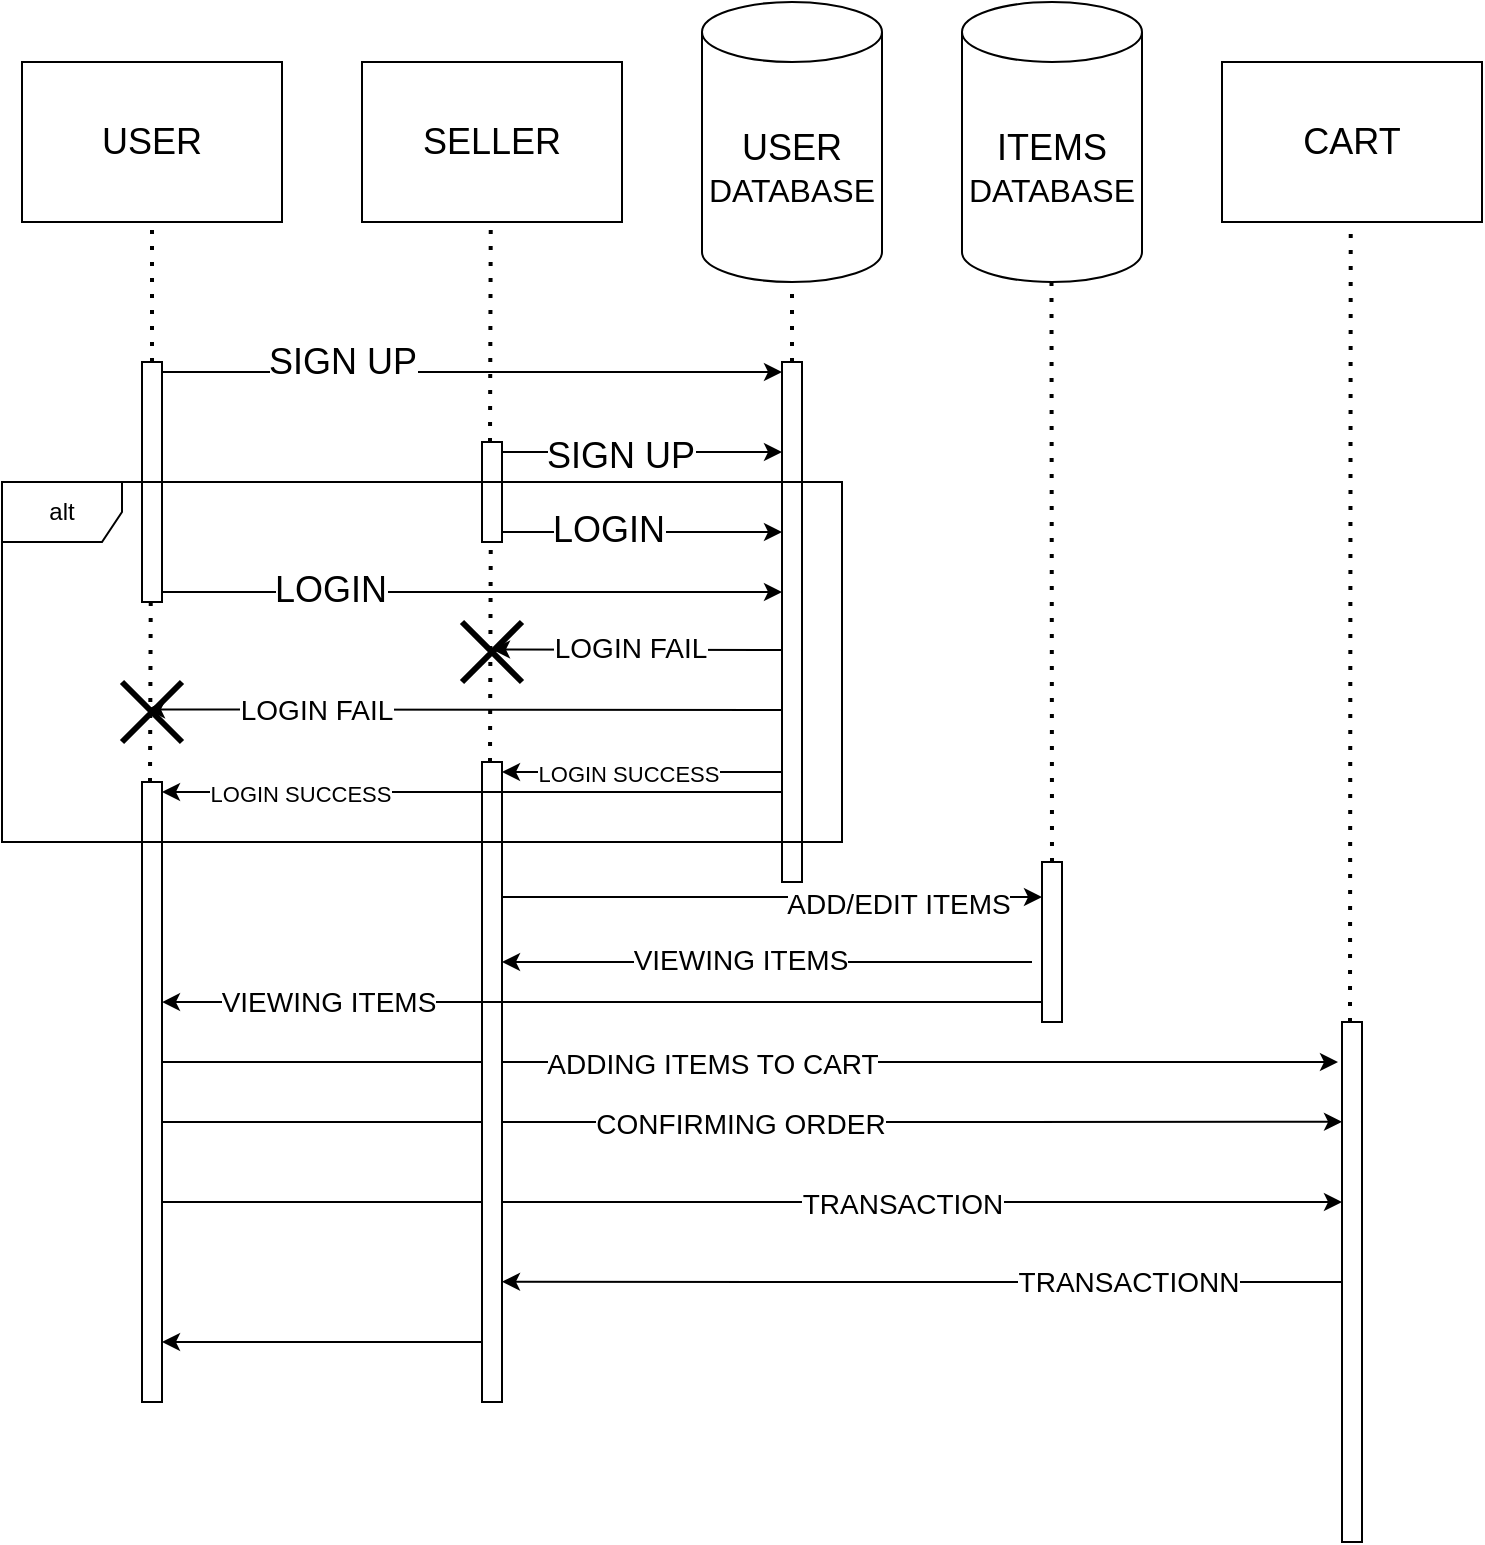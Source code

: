 <mxfile version="24.0.6" type="device">
  <diagram name="Page-1" id="3IN_Wm_pk4pfUz2HJIJY">
    <mxGraphModel dx="1120" dy="468" grid="1" gridSize="10" guides="1" tooltips="1" connect="1" arrows="1" fold="1" page="1" pageScale="1" pageWidth="850" pageHeight="1100" math="0" shadow="0">
      <root>
        <mxCell id="0" />
        <mxCell id="1" parent="0" />
        <mxCell id="n0juR0I3I-hSNoqRFljt-5" value="&lt;font style=&quot;font-size: 18px;&quot;&gt;USER&lt;/font&gt;" style="rounded=0;whiteSpace=wrap;html=1;" parent="1" vertex="1">
          <mxGeometry x="50" y="80" width="130" height="80" as="geometry" />
        </mxCell>
        <mxCell id="n0juR0I3I-hSNoqRFljt-6" value="&lt;font style=&quot;font-size: 18px;&quot;&gt;SELLER&lt;/font&gt;" style="rounded=0;whiteSpace=wrap;html=1;" parent="1" vertex="1">
          <mxGeometry x="220" y="80" width="130" height="80" as="geometry" />
        </mxCell>
        <mxCell id="n0juR0I3I-hSNoqRFljt-7" value="&lt;font style=&quot;font-size: 18px;&quot;&gt;USER&lt;/font&gt;&lt;div&gt;&lt;font size=&quot;3&quot;&gt;DATABASE&lt;/font&gt;&lt;/div&gt;" style="shape=cylinder3;whiteSpace=wrap;html=1;boundedLbl=1;backgroundOutline=1;size=15;" parent="1" vertex="1">
          <mxGeometry x="390" y="50" width="90" height="140" as="geometry" />
        </mxCell>
        <mxCell id="n0juR0I3I-hSNoqRFljt-8" value="&lt;font style=&quot;font-size: 18px;&quot;&gt;ITEMS&lt;/font&gt;&lt;div&gt;&lt;font size=&quot;3&quot;&gt;DATABASE&lt;/font&gt;&lt;/div&gt;" style="shape=cylinder3;whiteSpace=wrap;html=1;boundedLbl=1;backgroundOutline=1;size=15;" parent="1" vertex="1">
          <mxGeometry x="520" y="50" width="90" height="140" as="geometry" />
        </mxCell>
        <mxCell id="n0juR0I3I-hSNoqRFljt-9" value="&lt;font style=&quot;font-size: 18px;&quot;&gt;CART&lt;/font&gt;" style="rounded=0;whiteSpace=wrap;html=1;" parent="1" vertex="1">
          <mxGeometry x="650" y="80" width="130" height="80" as="geometry" />
        </mxCell>
        <mxCell id="n0juR0I3I-hSNoqRFljt-10" value="" style="endArrow=none;dashed=1;html=1;dashPattern=1 3;strokeWidth=2;rounded=0;entryX=0.5;entryY=1;entryDx=0;entryDy=0;" parent="1" target="n0juR0I3I-hSNoqRFljt-5" edge="1">
          <mxGeometry width="50" height="50" relative="1" as="geometry">
            <mxPoint x="115" y="230" as="sourcePoint" />
            <mxPoint x="420" y="340" as="targetPoint" />
          </mxGeometry>
        </mxCell>
        <mxCell id="n0juR0I3I-hSNoqRFljt-14" value="" style="endArrow=none;dashed=1;html=1;dashPattern=1 3;strokeWidth=2;rounded=0;entryX=0.5;entryY=1;entryDx=0;entryDy=0;entryPerimeter=0;" parent="1" target="n0juR0I3I-hSNoqRFljt-7" edge="1">
          <mxGeometry width="50" height="50" relative="1" as="geometry">
            <mxPoint x="435" y="230" as="sourcePoint" />
            <mxPoint x="420" y="340" as="targetPoint" />
          </mxGeometry>
        </mxCell>
        <mxCell id="n0juR0I3I-hSNoqRFljt-28" style="edgeStyle=orthogonalEdgeStyle;rounded=0;orthogonalLoop=1;jettySize=auto;html=1;curved=0;exitX=1;exitY=1;exitDx=0;exitDy=-5;exitPerimeter=0;" parent="1" source="n0juR0I3I-hSNoqRFljt-16" target="n0juR0I3I-hSNoqRFljt-18" edge="1">
          <mxGeometry relative="1" as="geometry">
            <mxPoint x="320" y="345" as="targetPoint" />
            <Array as="points">
              <mxPoint x="370" y="345" />
              <mxPoint x="370" y="345" />
            </Array>
          </mxGeometry>
        </mxCell>
        <mxCell id="n0juR0I3I-hSNoqRFljt-29" value="&lt;font style=&quot;font-size: 18px;&quot;&gt;LOGIN&lt;/font&gt;" style="edgeLabel;html=1;align=center;verticalAlign=middle;resizable=0;points=[];" parent="n0juR0I3I-hSNoqRFljt-28" vertex="1" connectable="0">
          <mxGeometry x="-0.46" y="1" relative="1" as="geometry">
            <mxPoint as="offset" />
          </mxGeometry>
        </mxCell>
        <mxCell id="n0juR0I3I-hSNoqRFljt-16" value="" style="html=1;points=[[0,0,0,0,5],[0,1,0,0,-5],[1,0,0,0,5],[1,1,0,0,-5]];perimeter=orthogonalPerimeter;outlineConnect=0;targetShapes=umlLifeline;portConstraint=eastwest;newEdgeStyle={&quot;curved&quot;:0,&quot;rounded&quot;:0};" parent="1" vertex="1">
          <mxGeometry x="110" y="230" width="10" height="120" as="geometry" />
        </mxCell>
        <mxCell id="n0juR0I3I-hSNoqRFljt-18" value="" style="html=1;points=[[0,0,0,0,5],[0,1,0,0,-5],[1,0,0,0,5],[1,1,0,0,-5]];perimeter=orthogonalPerimeter;outlineConnect=0;targetShapes=umlLifeline;portConstraint=eastwest;newEdgeStyle={&quot;curved&quot;:0,&quot;rounded&quot;:0};" parent="1" vertex="1">
          <mxGeometry x="430" y="230" width="10" height="260" as="geometry" />
        </mxCell>
        <mxCell id="n0juR0I3I-hSNoqRFljt-19" style="edgeStyle=orthogonalEdgeStyle;rounded=0;orthogonalLoop=1;jettySize=auto;html=1;curved=0;exitX=1;exitY=0;exitDx=0;exitDy=5;exitPerimeter=0;entryX=0;entryY=0;entryDx=0;entryDy=5;entryPerimeter=0;" parent="1" source="n0juR0I3I-hSNoqRFljt-16" target="n0juR0I3I-hSNoqRFljt-18" edge="1">
          <mxGeometry relative="1" as="geometry" />
        </mxCell>
        <mxCell id="n0juR0I3I-hSNoqRFljt-24" value="&lt;font style=&quot;font-size: 18px;&quot;&gt;SIGN UP&lt;/font&gt;" style="edgeLabel;html=1;align=center;verticalAlign=middle;resizable=0;points=[];" parent="n0juR0I3I-hSNoqRFljt-19" vertex="1" connectable="0">
          <mxGeometry x="0.476" relative="1" as="geometry">
            <mxPoint x="-139" y="-5" as="offset" />
          </mxGeometry>
        </mxCell>
        <mxCell id="n0juR0I3I-hSNoqRFljt-21" value="" style="endArrow=none;dashed=1;html=1;dashPattern=1 3;strokeWidth=2;rounded=0;entryX=0.5;entryY=1;entryDx=0;entryDy=0;" parent="1" edge="1">
          <mxGeometry width="50" height="50" relative="1" as="geometry">
            <mxPoint x="284" y="270" as="sourcePoint" />
            <mxPoint x="284.38" y="160" as="targetPoint" />
          </mxGeometry>
        </mxCell>
        <mxCell id="n0juR0I3I-hSNoqRFljt-23" style="edgeStyle=orthogonalEdgeStyle;rounded=0;orthogonalLoop=1;jettySize=auto;html=1;curved=0;exitX=1;exitY=0;exitDx=0;exitDy=5;exitPerimeter=0;" parent="1" source="n0juR0I3I-hSNoqRFljt-22" target="n0juR0I3I-hSNoqRFljt-18" edge="1">
          <mxGeometry relative="1" as="geometry">
            <Array as="points">
              <mxPoint x="390" y="275" />
              <mxPoint x="390" y="275" />
            </Array>
          </mxGeometry>
        </mxCell>
        <mxCell id="n0juR0I3I-hSNoqRFljt-25" value="&lt;font style=&quot;font-size: 18px;&quot;&gt;SIGN UP&lt;/font&gt;" style="edgeLabel;html=1;align=center;verticalAlign=middle;resizable=0;points=[];" parent="n0juR0I3I-hSNoqRFljt-23" vertex="1" connectable="0">
          <mxGeometry x="-0.161" y="-2" relative="1" as="geometry">
            <mxPoint as="offset" />
          </mxGeometry>
        </mxCell>
        <mxCell id="n0juR0I3I-hSNoqRFljt-26" style="edgeStyle=orthogonalEdgeStyle;rounded=0;orthogonalLoop=1;jettySize=auto;html=1;curved=0;exitX=1;exitY=1;exitDx=0;exitDy=-5;exitPerimeter=0;" parent="1" source="n0juR0I3I-hSNoqRFljt-22" target="n0juR0I3I-hSNoqRFljt-18" edge="1">
          <mxGeometry relative="1" as="geometry">
            <Array as="points">
              <mxPoint x="380" y="315" />
              <mxPoint x="380" y="315" />
            </Array>
          </mxGeometry>
        </mxCell>
        <mxCell id="n0juR0I3I-hSNoqRFljt-27" value="&lt;font style=&quot;font-size: 18px;&quot;&gt;LOGIN&lt;/font&gt;" style="edgeLabel;html=1;align=center;verticalAlign=middle;resizable=0;points=[];" parent="n0juR0I3I-hSNoqRFljt-26" vertex="1" connectable="0">
          <mxGeometry x="-0.25" y="1" relative="1" as="geometry">
            <mxPoint as="offset" />
          </mxGeometry>
        </mxCell>
        <mxCell id="n0juR0I3I-hSNoqRFljt-22" value="" style="html=1;points=[[0,0,0,0,5],[0,1,0,0,-5],[1,0,0,0,5],[1,1,0,0,-5]];perimeter=orthogonalPerimeter;outlineConnect=0;targetShapes=umlLifeline;portConstraint=eastwest;newEdgeStyle={&quot;curved&quot;:0,&quot;rounded&quot;:0};" parent="1" vertex="1">
          <mxGeometry x="280" y="270" width="10" height="50" as="geometry" />
        </mxCell>
        <mxCell id="n0juR0I3I-hSNoqRFljt-30" value="" style="endArrow=none;dashed=1;html=1;dashPattern=1 3;strokeWidth=2;rounded=0;entryX=0.5;entryY=1;entryDx=0;entryDy=0;" parent="1" edge="1">
          <mxGeometry width="50" height="50" relative="1" as="geometry">
            <mxPoint x="284" y="430" as="sourcePoint" />
            <mxPoint x="284.38" y="320" as="targetPoint" />
          </mxGeometry>
        </mxCell>
        <mxCell id="n0juR0I3I-hSNoqRFljt-31" value="" style="endArrow=none;dashed=1;html=1;dashPattern=1 3;strokeWidth=2;rounded=0;entryX=0.5;entryY=1;entryDx=0;entryDy=0;" parent="1" edge="1">
          <mxGeometry width="50" height="50" relative="1" as="geometry">
            <mxPoint x="114" y="440" as="sourcePoint" />
            <mxPoint x="114.37" y="350" as="targetPoint" />
          </mxGeometry>
        </mxCell>
        <mxCell id="n0juR0I3I-hSNoqRFljt-33" value="" style="shape=umlDestroy;whiteSpace=wrap;html=1;strokeWidth=3;targetShapes=umlLifeline;" parent="1" vertex="1">
          <mxGeometry x="270" y="360" width="30" height="30" as="geometry" />
        </mxCell>
        <mxCell id="n0juR0I3I-hSNoqRFljt-34" value="" style="shape=umlDestroy;whiteSpace=wrap;html=1;strokeWidth=3;targetShapes=umlLifeline;" parent="1" vertex="1">
          <mxGeometry x="100" y="390" width="30" height="30" as="geometry" />
        </mxCell>
        <mxCell id="n0juR0I3I-hSNoqRFljt-35" style="edgeStyle=orthogonalEdgeStyle;rounded=0;orthogonalLoop=1;jettySize=auto;html=1;curved=0;entryX=0.5;entryY=0.458;entryDx=0;entryDy=0;entryPerimeter=0;" parent="1" target="n0juR0I3I-hSNoqRFljt-33" edge="1">
          <mxGeometry relative="1" as="geometry">
            <mxPoint x="430" y="374" as="sourcePoint" />
            <Array as="points">
              <mxPoint x="430" y="374" />
            </Array>
          </mxGeometry>
        </mxCell>
        <mxCell id="n0juR0I3I-hSNoqRFljt-36" value="&lt;font style=&quot;font-size: 14px;&quot;&gt;LOGIN FAIL&lt;/font&gt;" style="edgeLabel;html=1;align=center;verticalAlign=middle;resizable=0;points=[];" parent="n0juR0I3I-hSNoqRFljt-35" vertex="1" connectable="0">
          <mxGeometry x="0.052" y="-1" relative="1" as="geometry">
            <mxPoint as="offset" />
          </mxGeometry>
        </mxCell>
        <mxCell id="n0juR0I3I-hSNoqRFljt-37" style="edgeStyle=orthogonalEdgeStyle;rounded=0;orthogonalLoop=1;jettySize=auto;html=1;curved=0;entryX=0.417;entryY=0.458;entryDx=0;entryDy=0;entryPerimeter=0;" parent="1" target="n0juR0I3I-hSNoqRFljt-34" edge="1">
          <mxGeometry relative="1" as="geometry">
            <mxPoint x="430" y="404" as="sourcePoint" />
            <Array as="points">
              <mxPoint x="430" y="404" />
            </Array>
          </mxGeometry>
        </mxCell>
        <mxCell id="n0juR0I3I-hSNoqRFljt-38" value="&lt;font style=&quot;font-size: 14px;&quot;&gt;LOGIN FAIL&lt;/font&gt;" style="edgeLabel;html=1;align=center;verticalAlign=middle;resizable=0;points=[];" parent="n0juR0I3I-hSNoqRFljt-37" vertex="1" connectable="0">
          <mxGeometry x="0.472" relative="1" as="geometry">
            <mxPoint as="offset" />
          </mxGeometry>
        </mxCell>
        <mxCell id="n0juR0I3I-hSNoqRFljt-64" value="" style="edgeStyle=orthogonalEdgeStyle;rounded=0;orthogonalLoop=1;jettySize=auto;html=1;curved=0;" parent="1" source="n0juR0I3I-hSNoqRFljt-40" edge="1">
          <mxGeometry relative="1" as="geometry">
            <mxPoint x="708" y="580" as="targetPoint" />
            <Array as="points">
              <mxPoint x="708" y="580" />
            </Array>
          </mxGeometry>
        </mxCell>
        <mxCell id="n0juR0I3I-hSNoqRFljt-65" value="&lt;font style=&quot;font-size: 14px;&quot;&gt;ADDING ITEMS TO CART&lt;/font&gt;" style="edgeLabel;html=1;align=center;verticalAlign=middle;resizable=0;points=[];" parent="n0juR0I3I-hSNoqRFljt-64" vertex="1" connectable="0">
          <mxGeometry x="-0.067" y="-1" relative="1" as="geometry">
            <mxPoint as="offset" />
          </mxGeometry>
        </mxCell>
        <mxCell id="n0juR0I3I-hSNoqRFljt-67" value="" style="edgeStyle=orthogonalEdgeStyle;rounded=0;orthogonalLoop=1;jettySize=auto;html=1;curved=0;entryX=0;entryY=0.192;entryDx=0;entryDy=0;entryPerimeter=0;" parent="1" source="n0juR0I3I-hSNoqRFljt-40" target="n0juR0I3I-hSNoqRFljt-62" edge="1">
          <mxGeometry relative="1" as="geometry">
            <mxPoint x="200" y="595" as="targetPoint" />
            <Array as="points">
              <mxPoint x="270" y="610" />
              <mxPoint x="270" y="610" />
            </Array>
          </mxGeometry>
        </mxCell>
        <mxCell id="n0juR0I3I-hSNoqRFljt-68" value="&lt;font style=&quot;font-size: 14px;&quot;&gt;CONFIRMING ORDER&lt;/font&gt;" style="edgeLabel;html=1;align=center;verticalAlign=middle;resizable=0;points=[];" parent="n0juR0I3I-hSNoqRFljt-67" vertex="1" connectable="0">
          <mxGeometry x="-0.022" y="-1" relative="1" as="geometry">
            <mxPoint as="offset" />
          </mxGeometry>
        </mxCell>
        <mxCell id="n0juR0I3I-hSNoqRFljt-69" style="edgeStyle=orthogonalEdgeStyle;rounded=0;orthogonalLoop=1;jettySize=auto;html=1;curved=0;exitX=1;exitY=1;exitDx=0;exitDy=-5;exitPerimeter=0;" parent="1" source="n0juR0I3I-hSNoqRFljt-40" target="n0juR0I3I-hSNoqRFljt-62" edge="1">
          <mxGeometry relative="1" as="geometry">
            <Array as="points">
              <mxPoint x="120" y="650" />
            </Array>
          </mxGeometry>
        </mxCell>
        <mxCell id="n0juR0I3I-hSNoqRFljt-70" value="&lt;font style=&quot;font-size: 14px;&quot;&gt;TRANSACTION&lt;/font&gt;" style="edgeLabel;html=1;align=center;verticalAlign=middle;resizable=0;points=[];" parent="n0juR0I3I-hSNoqRFljt-69" vertex="1" connectable="0">
          <mxGeometry x="0.357" y="-1" relative="1" as="geometry">
            <mxPoint as="offset" />
          </mxGeometry>
        </mxCell>
        <mxCell id="n0juR0I3I-hSNoqRFljt-40" value="" style="html=1;points=[[0,0,0,0,5],[0,1,0,0,-5],[1,0,0,0,5],[1,1,0,0,-5]];perimeter=orthogonalPerimeter;outlineConnect=0;targetShapes=umlLifeline;portConstraint=eastwest;newEdgeStyle={&quot;curved&quot;:0,&quot;rounded&quot;:0};" parent="1" vertex="1">
          <mxGeometry x="110" y="440" width="10" height="310" as="geometry" />
        </mxCell>
        <mxCell id="n0juR0I3I-hSNoqRFljt-49" style="edgeStyle=orthogonalEdgeStyle;rounded=0;orthogonalLoop=1;jettySize=auto;html=1;curved=0;exitX=1;exitY=1;exitDx=0;exitDy=-5;exitPerimeter=0;" parent="1" edge="1">
          <mxGeometry relative="1" as="geometry">
            <mxPoint x="290" y="502.5" as="sourcePoint" />
            <mxPoint x="560" y="497.5" as="targetPoint" />
            <Array as="points">
              <mxPoint x="290" y="497.5" />
            </Array>
          </mxGeometry>
        </mxCell>
        <mxCell id="n0juR0I3I-hSNoqRFljt-50" value="&lt;span style=&quot;font-size: 14px;&quot;&gt;ADD/EDIT ITEMS&lt;/span&gt;" style="edgeLabel;html=1;align=center;verticalAlign=middle;resizable=0;points=[];" parent="n0juR0I3I-hSNoqRFljt-49" vertex="1" connectable="0">
          <mxGeometry x="0.327" relative="1" as="geometry">
            <mxPoint x="20" y="3" as="offset" />
          </mxGeometry>
        </mxCell>
        <mxCell id="n0juR0I3I-hSNoqRFljt-41" value="" style="html=1;points=[[0,0,0,0,5],[0,1,0,0,-5],[1,0,0,0,5],[1,1,0,0,-5]];perimeter=orthogonalPerimeter;outlineConnect=0;targetShapes=umlLifeline;portConstraint=eastwest;newEdgeStyle={&quot;curved&quot;:0,&quot;rounded&quot;:0};" parent="1" vertex="1">
          <mxGeometry x="280" y="430" width="10" height="320" as="geometry" />
        </mxCell>
        <mxCell id="n0juR0I3I-hSNoqRFljt-42" style="edgeStyle=orthogonalEdgeStyle;rounded=0;orthogonalLoop=1;jettySize=auto;html=1;curved=0;entryX=1;entryY=0;entryDx=0;entryDy=5;entryPerimeter=0;" parent="1" target="n0juR0I3I-hSNoqRFljt-41" edge="1">
          <mxGeometry relative="1" as="geometry">
            <mxPoint x="430" y="435" as="sourcePoint" />
            <Array as="points">
              <mxPoint x="430" y="435" />
            </Array>
          </mxGeometry>
        </mxCell>
        <mxCell id="n0juR0I3I-hSNoqRFljt-43" value="LOGIN SUCCESS" style="edgeLabel;html=1;align=center;verticalAlign=middle;resizable=0;points=[];" parent="n0juR0I3I-hSNoqRFljt-42" vertex="1" connectable="0">
          <mxGeometry x="0.107" y="1" relative="1" as="geometry">
            <mxPoint as="offset" />
          </mxGeometry>
        </mxCell>
        <mxCell id="n0juR0I3I-hSNoqRFljt-46" value="alt" style="shape=umlFrame;whiteSpace=wrap;html=1;pointerEvents=0;noLabel=0;overflow=visible;" parent="1" vertex="1">
          <mxGeometry x="40" y="290" width="420" height="180" as="geometry" />
        </mxCell>
        <mxCell id="n0juR0I3I-hSNoqRFljt-44" style="edgeStyle=orthogonalEdgeStyle;rounded=0;orthogonalLoop=1;jettySize=auto;html=1;curved=0;entryX=1;entryY=0;entryDx=0;entryDy=5;entryPerimeter=0;" parent="1" target="n0juR0I3I-hSNoqRFljt-40" edge="1">
          <mxGeometry relative="1" as="geometry">
            <mxPoint x="430" y="445" as="sourcePoint" />
            <Array as="points">
              <mxPoint x="430" y="445" />
            </Array>
          </mxGeometry>
        </mxCell>
        <mxCell id="n0juR0I3I-hSNoqRFljt-45" value="LOGIN SUCCESS" style="edgeLabel;html=1;align=center;verticalAlign=middle;resizable=0;points=[];" parent="n0juR0I3I-hSNoqRFljt-44" vertex="1" connectable="0">
          <mxGeometry x="0.556" y="1" relative="1" as="geometry">
            <mxPoint as="offset" />
          </mxGeometry>
        </mxCell>
        <mxCell id="n0juR0I3I-hSNoqRFljt-47" value="" style="endArrow=none;dashed=1;html=1;dashPattern=1 3;strokeWidth=2;rounded=0;entryX=0.5;entryY=1;entryDx=0;entryDy=0;" parent="1" edge="1">
          <mxGeometry width="50" height="50" relative="1" as="geometry">
            <mxPoint x="565" y="480" as="sourcePoint" />
            <mxPoint x="564.75" y="190" as="targetPoint" />
          </mxGeometry>
        </mxCell>
        <mxCell id="n0juR0I3I-hSNoqRFljt-51" style="edgeStyle=orthogonalEdgeStyle;rounded=0;orthogonalLoop=1;jettySize=auto;html=1;curved=0;" parent="1" target="n0juR0I3I-hSNoqRFljt-41" edge="1">
          <mxGeometry relative="1" as="geometry">
            <mxPoint x="555" y="530" as="sourcePoint" />
            <Array as="points">
              <mxPoint x="555" y="530" />
            </Array>
          </mxGeometry>
        </mxCell>
        <mxCell id="n0juR0I3I-hSNoqRFljt-52" value="&lt;font style=&quot;font-size: 14px;&quot;&gt;VIEWING ITEMS&lt;/font&gt;" style="edgeLabel;html=1;align=center;verticalAlign=middle;resizable=0;points=[];" parent="n0juR0I3I-hSNoqRFljt-51" vertex="1" connectable="0">
          <mxGeometry x="0.102" y="-1" relative="1" as="geometry">
            <mxPoint as="offset" />
          </mxGeometry>
        </mxCell>
        <mxCell id="n0juR0I3I-hSNoqRFljt-56" value="" style="edgeStyle=orthogonalEdgeStyle;rounded=0;orthogonalLoop=1;jettySize=auto;html=1;curved=0;entryX=1;entryY=0.355;entryDx=0;entryDy=0;entryPerimeter=0;" parent="1" source="n0juR0I3I-hSNoqRFljt-48" target="n0juR0I3I-hSNoqRFljt-40" edge="1">
          <mxGeometry relative="1" as="geometry">
            <mxPoint x="480" y="540" as="targetPoint" />
            <Array as="points">
              <mxPoint x="450" y="550" />
              <mxPoint x="450" y="550" />
            </Array>
          </mxGeometry>
        </mxCell>
        <mxCell id="n0juR0I3I-hSNoqRFljt-57" value="&lt;font style=&quot;font-size: 14px;&quot;&gt;VIEWING ITEMS&lt;/font&gt;" style="edgeLabel;html=1;align=center;verticalAlign=middle;resizable=0;points=[];" parent="n0juR0I3I-hSNoqRFljt-56" vertex="1" connectable="0">
          <mxGeometry x="0.625" relative="1" as="geometry">
            <mxPoint as="offset" />
          </mxGeometry>
        </mxCell>
        <mxCell id="n0juR0I3I-hSNoqRFljt-48" value="" style="html=1;points=[[0,0,0,0,5],[0,1,0,0,-5],[1,0,0,0,5],[1,1,0,0,-5]];perimeter=orthogonalPerimeter;outlineConnect=0;targetShapes=umlLifeline;portConstraint=eastwest;newEdgeStyle={&quot;curved&quot;:0,&quot;rounded&quot;:0};" parent="1" vertex="1">
          <mxGeometry x="560" y="480" width="10" height="80" as="geometry" />
        </mxCell>
        <mxCell id="n0juR0I3I-hSNoqRFljt-61" value="" style="endArrow=none;dashed=1;html=1;dashPattern=1 3;strokeWidth=2;rounded=0;entryX=0.5;entryY=1;entryDx=0;entryDy=0;" parent="1" edge="1">
          <mxGeometry width="50" height="50" relative="1" as="geometry">
            <mxPoint x="714" y="560" as="sourcePoint" />
            <mxPoint x="714.37" y="160" as="targetPoint" />
          </mxGeometry>
        </mxCell>
        <mxCell id="n0juR0I3I-hSNoqRFljt-72" value="" style="edgeStyle=orthogonalEdgeStyle;rounded=0;orthogonalLoop=1;jettySize=auto;html=1;curved=0;entryX=1;entryY=0.812;entryDx=0;entryDy=0;entryPerimeter=0;" parent="1" source="n0juR0I3I-hSNoqRFljt-62" target="n0juR0I3I-hSNoqRFljt-41" edge="1">
          <mxGeometry relative="1" as="geometry">
            <mxPoint x="630" y="690" as="targetPoint" />
          </mxGeometry>
        </mxCell>
        <mxCell id="n0juR0I3I-hSNoqRFljt-73" value="&lt;font style=&quot;font-size: 14px;&quot;&gt;TRANSACTIONN&lt;/font&gt;" style="edgeLabel;html=1;align=center;verticalAlign=middle;resizable=0;points=[];" parent="n0juR0I3I-hSNoqRFljt-72" vertex="1" connectable="0">
          <mxGeometry x="-0.489" relative="1" as="geometry">
            <mxPoint as="offset" />
          </mxGeometry>
        </mxCell>
        <mxCell id="n0juR0I3I-hSNoqRFljt-62" value="" style="html=1;points=[[0,0,0,0,5],[0,1,0,0,-5],[1,0,0,0,5],[1,1,0,0,-5]];perimeter=orthogonalPerimeter;outlineConnect=0;targetShapes=umlLifeline;portConstraint=eastwest;newEdgeStyle={&quot;curved&quot;:0,&quot;rounded&quot;:0};" parent="1" vertex="1">
          <mxGeometry x="710" y="560" width="10" height="260" as="geometry" />
        </mxCell>
        <mxCell id="n0juR0I3I-hSNoqRFljt-74" style="edgeStyle=orthogonalEdgeStyle;rounded=0;orthogonalLoop=1;jettySize=auto;html=1;curved=0;exitX=0;exitY=1;exitDx=0;exitDy=-5;exitPerimeter=0;" parent="1" source="n0juR0I3I-hSNoqRFljt-41" edge="1">
          <mxGeometry relative="1" as="geometry">
            <mxPoint x="120" y="720" as="targetPoint" />
            <Array as="points">
              <mxPoint x="280" y="720" />
              <mxPoint x="120" y="720" />
            </Array>
          </mxGeometry>
        </mxCell>
      </root>
    </mxGraphModel>
  </diagram>
</mxfile>
